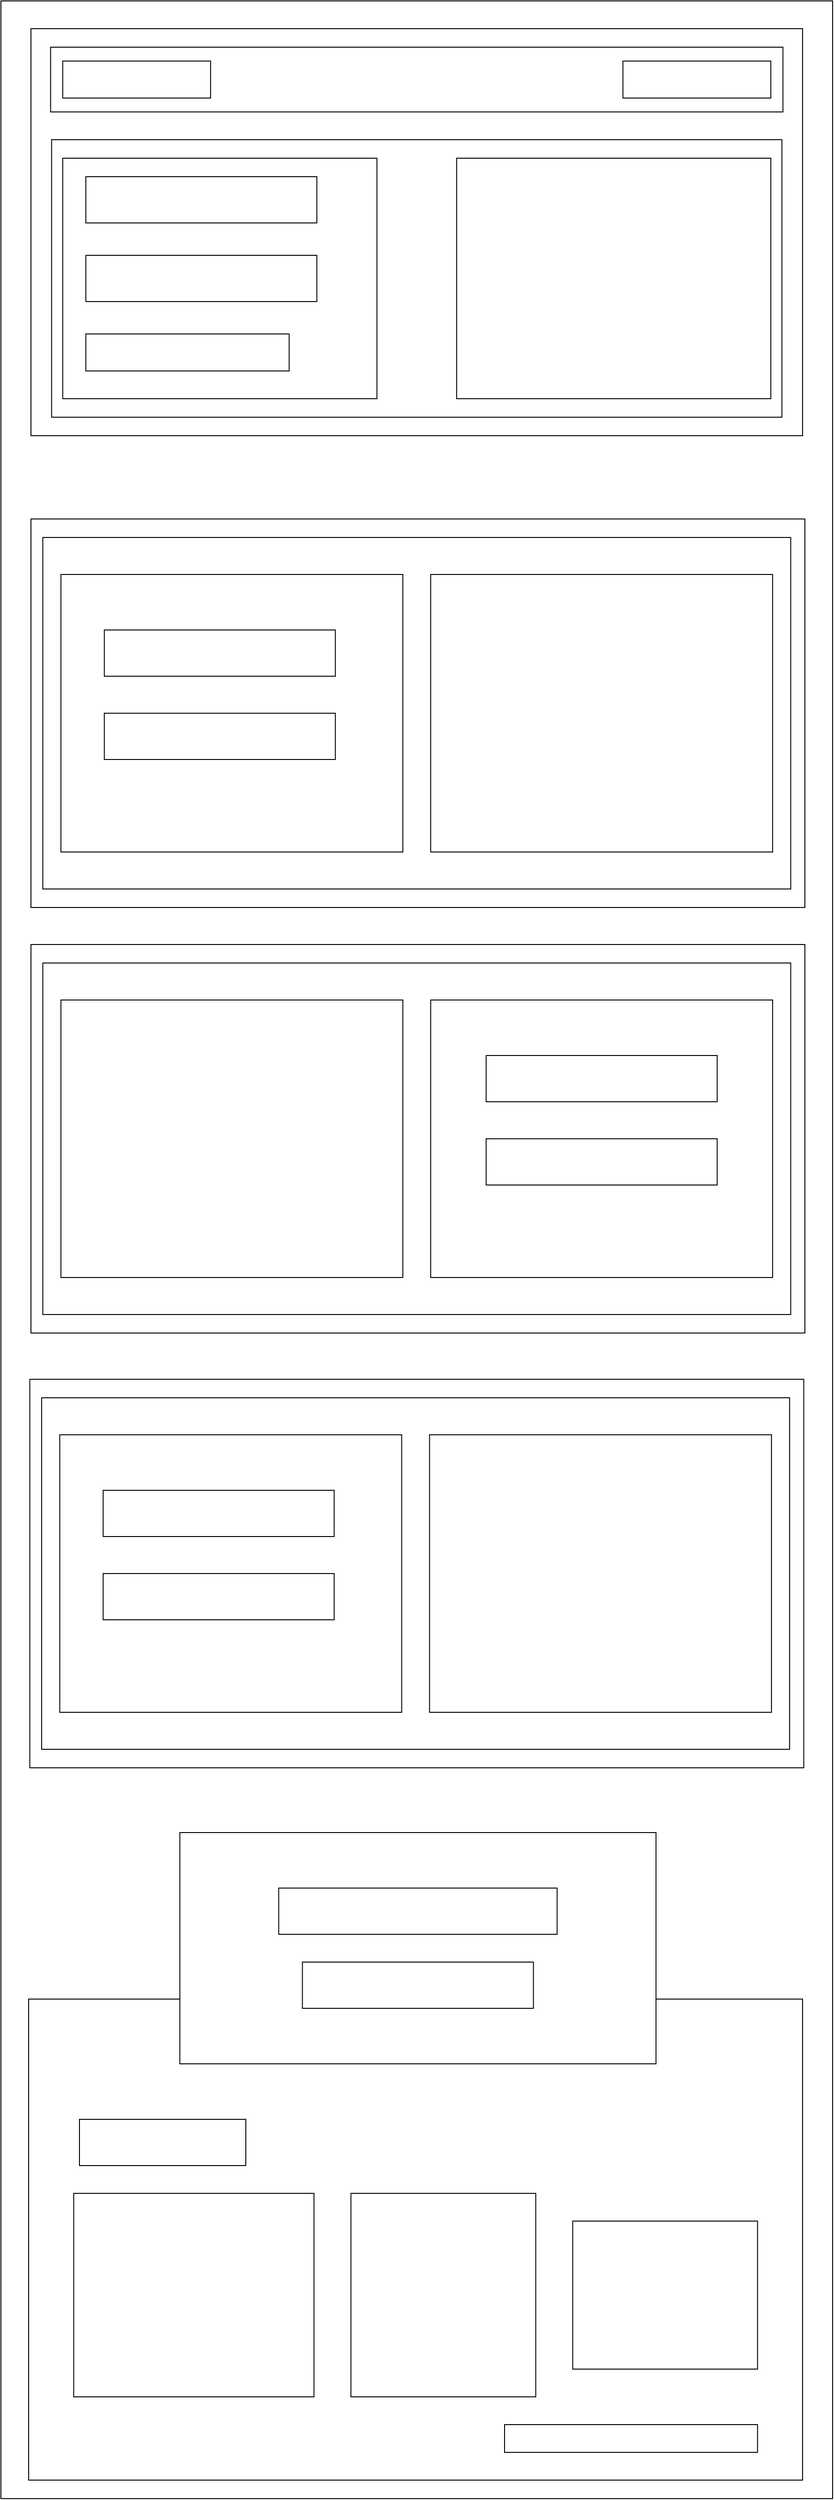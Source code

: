 <mxfile version="24.4.0" type="github">
  <diagram name="Page-1" id="Iq84fWNPrtKQmyQt2JiZ">
    <mxGraphModel dx="954" dy="606" grid="1" gridSize="10" guides="1" tooltips="1" connect="1" arrows="1" fold="1" page="1" pageScale="1" pageWidth="850" pageHeight="1100" math="0" shadow="0">
      <root>
        <mxCell id="0" />
        <mxCell id="1" parent="0" />
        <mxCell id="JvtbIx_WjhY9UZ5cS2aG-1" value="" style="rounded=0;whiteSpace=wrap;html=1;" parent="1" vertex="1">
          <mxGeometry x="375" y="90" width="900" height="2700" as="geometry" />
        </mxCell>
        <mxCell id="JvtbIx_WjhY9UZ5cS2aG-3" value="" style="rounded=0;whiteSpace=wrap;html=1;" parent="1" vertex="1">
          <mxGeometry x="407.5" y="120" width="835" height="440" as="geometry" />
        </mxCell>
        <mxCell id="JvtbIx_WjhY9UZ5cS2aG-5" value="" style="rounded=0;whiteSpace=wrap;html=1;" parent="1" vertex="1">
          <mxGeometry x="429.84" y="240" width="790.32" height="300" as="geometry" />
        </mxCell>
        <mxCell id="JvtbIx_WjhY9UZ5cS2aG-7" value="" style="rounded=0;whiteSpace=wrap;html=1;" parent="1" vertex="1">
          <mxGeometry x="868.13" y="260" width="340" height="260" as="geometry" />
        </mxCell>
        <mxCell id="oCNnzdYaPq4NdP22bzl6-1" value="" style="rounded=0;whiteSpace=wrap;html=1;" parent="1" vertex="1">
          <mxGeometry x="441.88" y="260" width="340" height="260" as="geometry" />
        </mxCell>
        <mxCell id="oCNnzdYaPq4NdP22bzl6-3" value="" style="rounded=0;whiteSpace=wrap;html=1;" parent="1" vertex="1">
          <mxGeometry x="466.88" y="280" width="250" height="50" as="geometry" />
        </mxCell>
        <mxCell id="oCNnzdYaPq4NdP22bzl6-4" value="" style="rounded=0;whiteSpace=wrap;html=1;" parent="1" vertex="1">
          <mxGeometry x="466.88" y="365" width="250" height="50" as="geometry" />
        </mxCell>
        <mxCell id="oCNnzdYaPq4NdP22bzl6-5" value="" style="rounded=0;whiteSpace=wrap;html=1;" parent="1" vertex="1">
          <mxGeometry x="466.88" y="450" width="220" height="40" as="geometry" />
        </mxCell>
        <mxCell id="oCNnzdYaPq4NdP22bzl6-7" value="" style="rounded=0;whiteSpace=wrap;html=1;" parent="1" vertex="1">
          <mxGeometry x="407.5" y="650" width="837.5" height="420" as="geometry" />
        </mxCell>
        <mxCell id="oCNnzdYaPq4NdP22bzl6-9" value="" style="rounded=0;whiteSpace=wrap;html=1;" parent="1" vertex="1">
          <mxGeometry x="428.75" y="140" width="792.5" height="70" as="geometry" />
        </mxCell>
        <mxCell id="oCNnzdYaPq4NdP22bzl6-13" value="" style="rounded=0;whiteSpace=wrap;html=1;" parent="1" vertex="1">
          <mxGeometry x="441.88" y="155" width="160" height="40" as="geometry" />
        </mxCell>
        <mxCell id="oCNnzdYaPq4NdP22bzl6-14" value="" style="rounded=0;whiteSpace=wrap;html=1;" parent="1" vertex="1">
          <mxGeometry x="1048.13" y="155" width="160" height="40" as="geometry" />
        </mxCell>
        <mxCell id="oCNnzdYaPq4NdP22bzl6-15" value="" style="rounded=0;whiteSpace=wrap;html=1;" parent="1" vertex="1">
          <mxGeometry x="420.32" y="670" width="809.37" height="380" as="geometry" />
        </mxCell>
        <mxCell id="oCNnzdYaPq4NdP22bzl6-16" value="" style="rounded=0;whiteSpace=wrap;html=1;" parent="1" vertex="1">
          <mxGeometry x="840.08" y="710" width="370" height="300" as="geometry" />
        </mxCell>
        <mxCell id="oCNnzdYaPq4NdP22bzl6-17" value="" style="rounded=0;whiteSpace=wrap;html=1;" parent="1" vertex="1">
          <mxGeometry x="439.92" y="710" width="370" height="300" as="geometry" />
        </mxCell>
        <mxCell id="oCNnzdYaPq4NdP22bzl6-18" value="" style="rounded=0;whiteSpace=wrap;html=1;" parent="1" vertex="1">
          <mxGeometry x="486.88" y="770" width="250" height="50" as="geometry" />
        </mxCell>
        <mxCell id="oCNnzdYaPq4NdP22bzl6-19" value="" style="rounded=0;whiteSpace=wrap;html=1;" parent="1" vertex="1">
          <mxGeometry x="486.88" y="860" width="250" height="50" as="geometry" />
        </mxCell>
        <mxCell id="oCNnzdYaPq4NdP22bzl6-20" value="" style="rounded=0;whiteSpace=wrap;html=1;" parent="1" vertex="1">
          <mxGeometry x="407.5" y="1110" width="837.5" height="420" as="geometry" />
        </mxCell>
        <mxCell id="oCNnzdYaPq4NdP22bzl6-21" value="" style="rounded=0;whiteSpace=wrap;html=1;" parent="1" vertex="1">
          <mxGeometry x="420.32" y="1130" width="809.37" height="380" as="geometry" />
        </mxCell>
        <mxCell id="oCNnzdYaPq4NdP22bzl6-22" value="" style="rounded=0;whiteSpace=wrap;html=1;" parent="1" vertex="1">
          <mxGeometry x="439.92" y="1170" width="370" height="300" as="geometry" />
        </mxCell>
        <mxCell id="oCNnzdYaPq4NdP22bzl6-23" value="" style="rounded=0;whiteSpace=wrap;html=1;" parent="1" vertex="1">
          <mxGeometry x="840.08" y="1170" width="370" height="300" as="geometry" />
        </mxCell>
        <mxCell id="oCNnzdYaPq4NdP22bzl6-24" value="" style="rounded=0;whiteSpace=wrap;html=1;" parent="1" vertex="1">
          <mxGeometry x="900.08" y="1230" width="250" height="50" as="geometry" />
        </mxCell>
        <mxCell id="oCNnzdYaPq4NdP22bzl6-25" value="" style="rounded=0;whiteSpace=wrap;html=1;" parent="1" vertex="1">
          <mxGeometry x="900.08" y="1320" width="250" height="50" as="geometry" />
        </mxCell>
        <mxCell id="oCNnzdYaPq4NdP22bzl6-26" value="" style="rounded=0;whiteSpace=wrap;html=1;" parent="1" vertex="1">
          <mxGeometry x="406.25" y="1580" width="837.5" height="420" as="geometry" />
        </mxCell>
        <mxCell id="oCNnzdYaPq4NdP22bzl6-27" value="" style="rounded=0;whiteSpace=wrap;html=1;" parent="1" vertex="1">
          <mxGeometry x="419.07" y="1600" width="809.37" height="380" as="geometry" />
        </mxCell>
        <mxCell id="oCNnzdYaPq4NdP22bzl6-28" value="" style="rounded=0;whiteSpace=wrap;html=1;" parent="1" vertex="1">
          <mxGeometry x="438.67" y="1640" width="370" height="300" as="geometry" />
        </mxCell>
        <mxCell id="oCNnzdYaPq4NdP22bzl6-29" value="" style="rounded=0;whiteSpace=wrap;html=1;" parent="1" vertex="1">
          <mxGeometry x="838.83" y="1640" width="370" height="300" as="geometry" />
        </mxCell>
        <mxCell id="oCNnzdYaPq4NdP22bzl6-30" value="" style="rounded=0;whiteSpace=wrap;html=1;" parent="1" vertex="1">
          <mxGeometry x="485.63" y="1700" width="250" height="50" as="geometry" />
        </mxCell>
        <mxCell id="oCNnzdYaPq4NdP22bzl6-31" value="" style="rounded=0;whiteSpace=wrap;html=1;" parent="1" vertex="1">
          <mxGeometry x="485.63" y="1790" width="250" height="50" as="geometry" />
        </mxCell>
        <mxCell id="agpOZs2yAOwrJkI-puKO-2" value="" style="rounded=0;whiteSpace=wrap;html=1;" parent="1" vertex="1">
          <mxGeometry x="405" y="2250" width="837.5" height="520" as="geometry" />
        </mxCell>
        <mxCell id="agpOZs2yAOwrJkI-puKO-3" value="" style="rounded=0;whiteSpace=wrap;html=1;" parent="1" vertex="1">
          <mxGeometry x="568.63" y="2070" width="515.24" height="250" as="geometry" />
        </mxCell>
        <mxCell id="agpOZs2yAOwrJkI-puKO-4" value="" style="rounded=0;whiteSpace=wrap;html=1;" parent="1" vertex="1">
          <mxGeometry x="675.62" y="2130" width="301.25" height="50" as="geometry" />
        </mxCell>
        <mxCell id="agpOZs2yAOwrJkI-puKO-5" value="" style="rounded=0;whiteSpace=wrap;html=1;" parent="1" vertex="1">
          <mxGeometry x="701.25" y="2210" width="250" height="50" as="geometry" />
        </mxCell>
        <mxCell id="uZmmG-meBNL2VsyJWwVD-1" value="" style="rounded=0;whiteSpace=wrap;html=1;" vertex="1" parent="1">
          <mxGeometry x="460" y="2380" width="180" height="50" as="geometry" />
        </mxCell>
        <mxCell id="uZmmG-meBNL2VsyJWwVD-2" value="" style="rounded=0;whiteSpace=wrap;html=1;" vertex="1" parent="1">
          <mxGeometry x="453.75" y="2460" width="260" height="220" as="geometry" />
        </mxCell>
        <mxCell id="uZmmG-meBNL2VsyJWwVD-3" value="" style="rounded=0;whiteSpace=wrap;html=1;" vertex="1" parent="1">
          <mxGeometry x="753.75" y="2460" width="200" height="220" as="geometry" />
        </mxCell>
        <mxCell id="uZmmG-meBNL2VsyJWwVD-4" value="" style="rounded=0;whiteSpace=wrap;html=1;" vertex="1" parent="1">
          <mxGeometry x="993.75" y="2490" width="200" height="160" as="geometry" />
        </mxCell>
        <mxCell id="uZmmG-meBNL2VsyJWwVD-5" value="" style="rounded=0;whiteSpace=wrap;html=1;" vertex="1" parent="1">
          <mxGeometry x="920" y="2710" width="273.75" height="30" as="geometry" />
        </mxCell>
      </root>
    </mxGraphModel>
  </diagram>
</mxfile>
